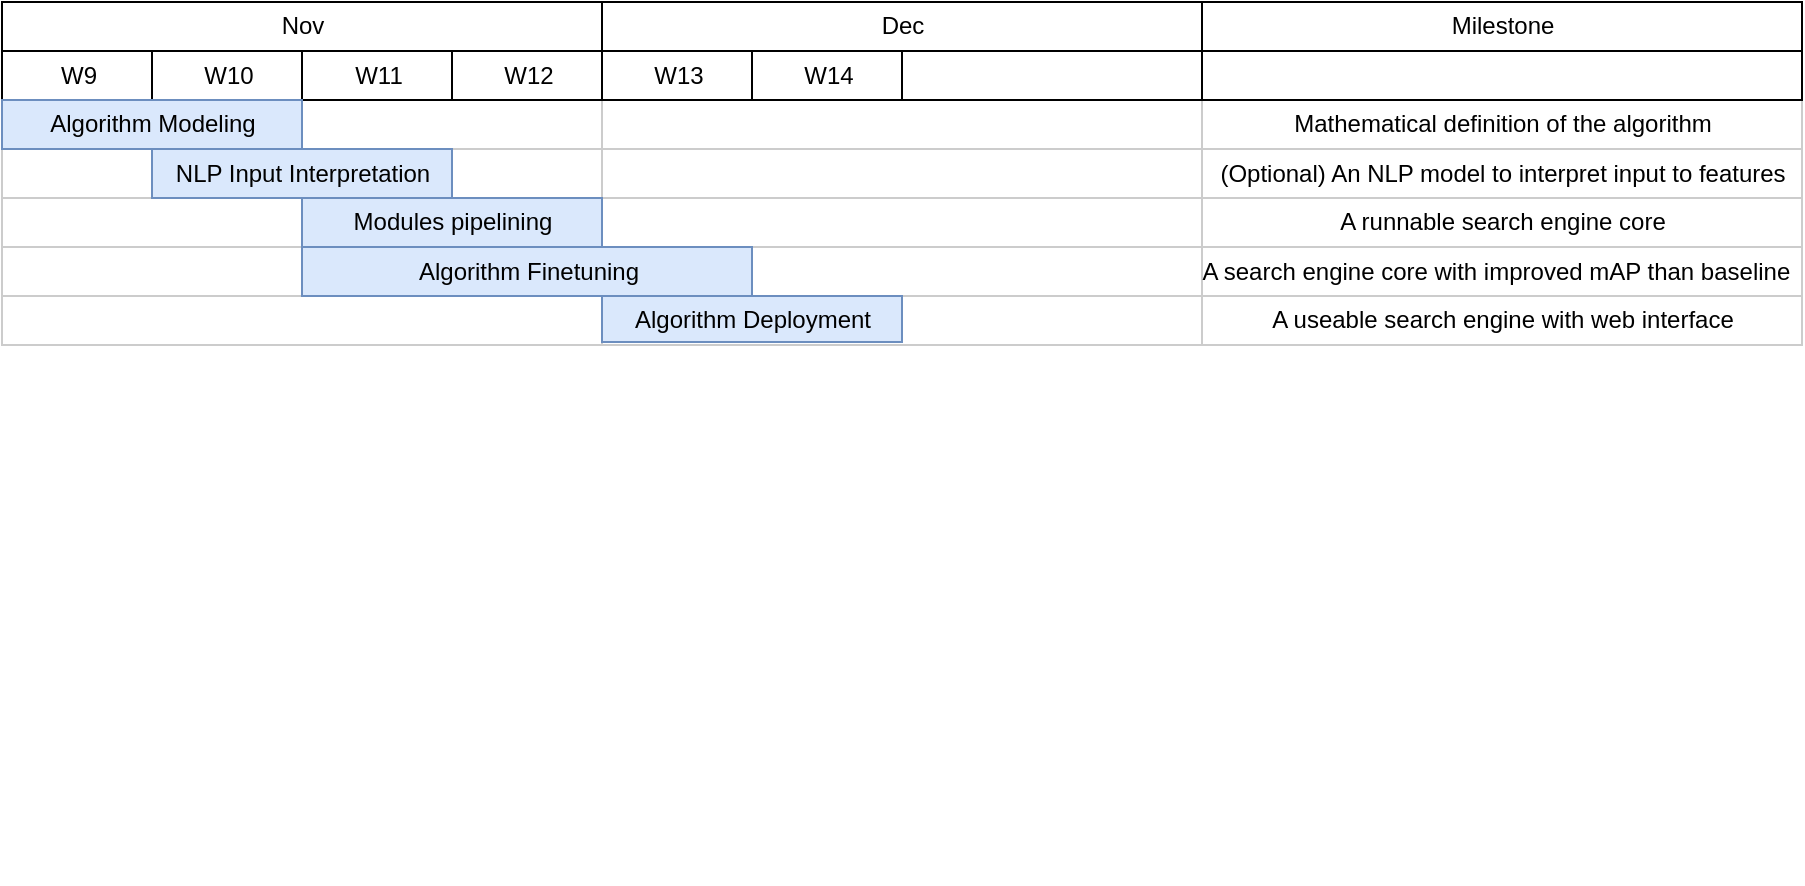 <mxfile version="14.9.6" type="device"><diagram name="Page-1" id="2c4490ee-f0b8-94ab-5012-d5dc3445f7a3"><mxGraphModel dx="1106" dy="997" grid="1" gridSize="10" guides="1" tooltips="1" connect="0" arrows="1" fold="1" page="1" pageScale="1.5" pageWidth="1169" pageHeight="826" background="none" math="0" shadow="0"><root><mxCell id="0" style=";html=1;"/><mxCell id="1" style=";html=1;" parent="0"/><mxCell id="7a8b956e7d50b54d-323" value="" style="align=left;strokeColor=#CCCCCC;html=1;" parent="1" vertex="1"><mxGeometry x="1120" y="537" width="300.0" height="24.5" as="geometry"/></mxCell><mxCell id="7a8b956e7d50b54d-139" value="Nov" style="strokeWidth=1;fontStyle=0;html=1;" parent="1" vertex="1"><mxGeometry x="1120" y="439" width="300.0" height="24.5" as="geometry"/></mxCell><mxCell id="7a8b956e7d50b54d-321" value="" style="align=left;strokeColor=#CCCCCC;html=1;" parent="1" vertex="1"><mxGeometry x="1120" y="488" width="300.0" height="24.5" as="geometry"/></mxCell><mxCell id="7a8b956e7d50b54d-322" value="" style="align=left;strokeColor=#CCCCCC;html=1;" parent="1" vertex="1"><mxGeometry x="1120" y="512.5" width="300.0" height="24.5" as="geometry"/></mxCell><mxCell id="7a8b956e7d50b54d-324" value="" style="align=left;strokeColor=#CCCCCC;html=1;" parent="1" vertex="1"><mxGeometry x="1120" y="561.5" width="300.0" height="24.5" as="geometry"/></mxCell><mxCell id="7a8b956e7d50b54d-325" value="" style="align=left;strokeColor=#CCCCCC;html=1;" parent="1" vertex="1"><mxGeometry x="1120" y="586" width="300.0" height="24.5" as="geometry"/></mxCell><mxCell id="7a8b956e7d50b54d-140" value="W9" style="strokeWidth=1;fontStyle=0;html=1;" parent="1" vertex="1"><mxGeometry x="1120" y="463.5" width="75.0" height="24.5" as="geometry"/></mxCell><mxCell id="7a8b956e7d50b54d-141" value="W10" style="strokeWidth=1;fontStyle=0;html=1;" parent="1" vertex="1"><mxGeometry x="1195" y="463.5" width="75.0" height="24.5" as="geometry"/></mxCell><mxCell id="7a8b956e7d50b54d-142" value="W11" style="strokeWidth=1;fontStyle=0;html=1;" parent="1" vertex="1"><mxGeometry x="1270" y="463.5" width="75.0" height="24.5" as="geometry"/></mxCell><mxCell id="7a8b956e7d50b54d-143" value="W12" style="strokeWidth=1;fontStyle=0;html=1;" parent="1" vertex="1"><mxGeometry x="1345" y="463.5" width="75.0" height="24.5" as="geometry"/></mxCell><mxCell id="p064hm9qiON7KTnEX6LF-2" value="" style="group" vertex="1" connectable="0" parent="1"><mxGeometry x="1420" y="439" width="300" height="441.0" as="geometry"/></mxCell><mxCell id="7a8b956e7d50b54d-157" value="Dec" style="strokeWidth=1;fontStyle=0;html=1;" parent="p064hm9qiON7KTnEX6LF-2" vertex="1"><mxGeometry width="300" height="24.5" as="geometry"/></mxCell><mxCell id="7a8b956e7d50b54d-337" value="" style="align=left;strokeColor=#CCCCCC;html=1;" parent="p064hm9qiON7KTnEX6LF-2" vertex="1"><mxGeometry y="49" width="300" height="24.5" as="geometry"/></mxCell><mxCell id="7a8b956e7d50b54d-338" value="" style="align=left;strokeColor=#CCCCCC;html=1;" parent="p064hm9qiON7KTnEX6LF-2" vertex="1"><mxGeometry y="73.5" width="300" height="24.5" as="geometry"/></mxCell><mxCell id="7a8b956e7d50b54d-339" value="" style="align=left;strokeColor=#CCCCCC;html=1;" parent="p064hm9qiON7KTnEX6LF-2" vertex="1"><mxGeometry y="98" width="300" height="24.5" as="geometry"/></mxCell><mxCell id="7a8b956e7d50b54d-340" value="" style="align=left;strokeColor=#CCCCCC;html=1;" parent="p064hm9qiON7KTnEX6LF-2" vertex="1"><mxGeometry y="122.5" width="300" height="24.5" as="geometry"/></mxCell><mxCell id="7a8b956e7d50b54d-341" value="" style="align=left;strokeColor=#CCCCCC;html=1;" parent="p064hm9qiON7KTnEX6LF-2" vertex="1"><mxGeometry y="147" width="300" height="24.5" as="geometry"/></mxCell><mxCell id="7a8b956e7d50b54d-158" value="W13" style="strokeWidth=1;fontStyle=0;html=1;" parent="p064hm9qiON7KTnEX6LF-2" vertex="1"><mxGeometry y="24.5" width="75" height="24.5" as="geometry"/></mxCell><mxCell id="7a8b956e7d50b54d-159" value="W14" style="strokeWidth=1;fontStyle=0;html=1;" parent="p064hm9qiON7KTnEX6LF-2" vertex="1"><mxGeometry x="75" y="24.5" width="75" height="24.5" as="geometry"/></mxCell><mxCell id="7a8b956e7d50b54d-161" value="" style="strokeWidth=1;fontStyle=0;html=1;" parent="p064hm9qiON7KTnEX6LF-2" vertex="1"><mxGeometry x="150" y="24.5" width="150" height="24.5" as="geometry"/></mxCell><mxCell id="p064hm9qiON7KTnEX6LF-10" value="Algorithm Deployment" style="strokeWidth=1;fontStyle=0;html=1;fillColor=#dae8fc;strokeColor=#6c8ebf;" vertex="1" parent="p064hm9qiON7KTnEX6LF-2"><mxGeometry y="147" width="150" height="23" as="geometry"/></mxCell><mxCell id="p064hm9qiON7KTnEX6LF-5" value="&lt;span style=&quot;&quot;&gt;Algorithm Modeling&lt;/span&gt;" style="align=center;strokeColor=#6c8ebf;html=1;fillColor=#dae8fc;" vertex="1" parent="1"><mxGeometry x="1120" y="488" width="150" height="24.5" as="geometry"/></mxCell><mxCell id="p064hm9qiON7KTnEX6LF-6" value="&lt;span&gt;NLP Input Interpretation&lt;/span&gt;" style="align=center;strokeColor=#6c8ebf;html=1;fillColor=#dae8fc;" vertex="1" parent="1"><mxGeometry x="1195" y="512.5" width="150" height="24.5" as="geometry"/></mxCell><mxCell id="p064hm9qiON7KTnEX6LF-8" value="&lt;span&gt;Modules pipelining&lt;/span&gt;" style="align=center;strokeColor=#6c8ebf;html=1;fillColor=#dae8fc;" vertex="1" parent="1"><mxGeometry x="1270" y="537" width="150" height="24.5" as="geometry"/></mxCell><mxCell id="p064hm9qiON7KTnEX6LF-7" value="&lt;span&gt;Algorithm Finetuning&lt;/span&gt;" style="align=center;strokeColor=#6c8ebf;html=1;fillColor=#dae8fc;" vertex="1" parent="1"><mxGeometry x="1270" y="561.5" width="225" height="24.5" as="geometry"/></mxCell><mxCell id="p064hm9qiON7KTnEX6LF-11" value="Milestone" style="strokeWidth=1;fontStyle=0;html=1;" vertex="1" parent="1"><mxGeometry x="1720" y="439" width="300" height="24.5" as="geometry"/></mxCell><mxCell id="p064hm9qiON7KTnEX6LF-12" value="Mathematical definition of the algorithm" style="align=center;strokeColor=#CCCCCC;html=1;" vertex="1" parent="1"><mxGeometry x="1720" y="488" width="300" height="24.5" as="geometry"/></mxCell><mxCell id="p064hm9qiON7KTnEX6LF-13" value="(Optional) An NLP model to interpret input to features" style="align=center;strokeColor=#CCCCCC;html=1;" vertex="1" parent="1"><mxGeometry x="1720" y="512.5" width="300" height="24.5" as="geometry"/></mxCell><mxCell id="p064hm9qiON7KTnEX6LF-14" value="A runnable search engine core" style="align=center;strokeColor=#CCCCCC;html=1;" vertex="1" parent="1"><mxGeometry x="1720" y="537" width="300" height="24.5" as="geometry"/></mxCell><mxCell id="p064hm9qiON7KTnEX6LF-15" value="A search engine core with improved mAP than baseline&amp;nbsp;&amp;nbsp;" style="align=center;strokeColor=#CCCCCC;html=1;" vertex="1" parent="1"><mxGeometry x="1720" y="561.5" width="300" height="24.5" as="geometry"/></mxCell><mxCell id="p064hm9qiON7KTnEX6LF-16" value="A useable search engine with web interface" style="align=center;strokeColor=#CCCCCC;html=1;" vertex="1" parent="1"><mxGeometry x="1720" y="586" width="300" height="24.5" as="geometry"/></mxCell><mxCell id="p064hm9qiON7KTnEX6LF-19" value="" style="strokeWidth=1;fontStyle=0;html=1;" vertex="1" parent="1"><mxGeometry x="1720" y="463.5" width="300" height="24.5" as="geometry"/></mxCell></root></mxGraphModel></diagram></mxfile>